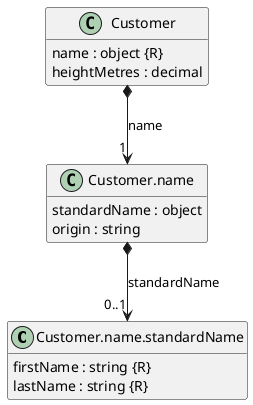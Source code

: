 @startuml
hide <<Path>> circle
hide <<Response>> circle
hide <<Parameter>> circle
hide empty methods
hide empty fields
set namespaceSeparator none

class "Customer.name.standardName" as Customer.name.standardName {
  {field} firstName : string {R}
  {field} lastName : string {R}
}

class "Customer.name" as Customer.name {
  {field} standardName : object
  {field} origin : string
}

class "Customer" as Customer {
  {field} name : object {R}
  {field} heightMetres : decimal
}

"Customer.name" *--> "0..1" "Customer.name.standardName"  :  "standardName"

"Customer" *--> "1" "Customer.name"  :  "name"

@enduml